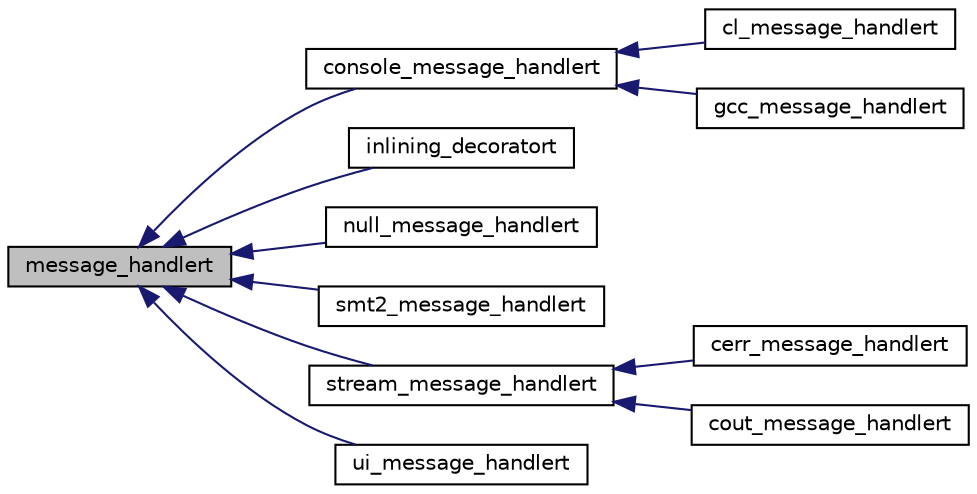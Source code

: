 digraph "message_handlert"
{
 // LATEX_PDF_SIZE
  bgcolor="transparent";
  edge [fontname="Helvetica",fontsize="10",labelfontname="Helvetica",labelfontsize="10"];
  node [fontname="Helvetica",fontsize="10",shape=record];
  rankdir="LR";
  Node1 [label="message_handlert",height=0.2,width=0.4,color="black", fillcolor="grey75", style="filled", fontcolor="black",tooltip=" "];
  Node1 -> Node2 [dir="back",color="midnightblue",fontsize="10",style="solid",fontname="Helvetica"];
  Node2 [label="console_message_handlert",height=0.2,width=0.4,color="black",URL="$classconsole__message__handlert.html",tooltip=" "];
  Node2 -> Node3 [dir="back",color="midnightblue",fontsize="10",style="solid",fontname="Helvetica"];
  Node3 [label="cl_message_handlert",height=0.2,width=0.4,color="black",URL="$classcl__message__handlert.html",tooltip=" "];
  Node2 -> Node4 [dir="back",color="midnightblue",fontsize="10",style="solid",fontname="Helvetica"];
  Node4 [label="gcc_message_handlert",height=0.2,width=0.4,color="black",URL="$classgcc__message__handlert.html",tooltip=" "];
  Node1 -> Node5 [dir="back",color="midnightblue",fontsize="10",style="solid",fontname="Helvetica"];
  Node5 [label="inlining_decoratort",height=0.2,width=0.4,color="black",URL="$classinlining__decoratort.html",tooltip="Decorator for a message_handlert used during function inlining that collect names of GOTO functions c..."];
  Node1 -> Node6 [dir="back",color="midnightblue",fontsize="10",style="solid",fontname="Helvetica"];
  Node6 [label="null_message_handlert",height=0.2,width=0.4,color="black",URL="$classnull__message__handlert.html",tooltip=" "];
  Node1 -> Node7 [dir="back",color="midnightblue",fontsize="10",style="solid",fontname="Helvetica"];
  Node7 [label="smt2_message_handlert",height=0.2,width=0.4,color="black",URL="$classsmt2__message__handlert.html",tooltip=" "];
  Node1 -> Node8 [dir="back",color="midnightblue",fontsize="10",style="solid",fontname="Helvetica"];
  Node8 [label="stream_message_handlert",height=0.2,width=0.4,color="black",URL="$classstream__message__handlert.html",tooltip=" "];
  Node8 -> Node9 [dir="back",color="midnightblue",fontsize="10",style="solid",fontname="Helvetica"];
  Node9 [label="cerr_message_handlert",height=0.2,width=0.4,color="black",URL="$classcerr__message__handlert.html",tooltip=" "];
  Node8 -> Node10 [dir="back",color="midnightblue",fontsize="10",style="solid",fontname="Helvetica"];
  Node10 [label="cout_message_handlert",height=0.2,width=0.4,color="black",URL="$classcout__message__handlert.html",tooltip=" "];
  Node1 -> Node11 [dir="back",color="midnightblue",fontsize="10",style="solid",fontname="Helvetica"];
  Node11 [label="ui_message_handlert",height=0.2,width=0.4,color="black",URL="$classui__message__handlert.html",tooltip=" "];
}
